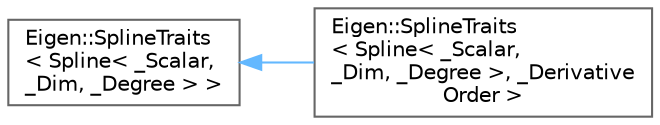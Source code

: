 digraph "类继承关系图"
{
 // LATEX_PDF_SIZE
  bgcolor="transparent";
  edge [fontname=Helvetica,fontsize=10,labelfontname=Helvetica,labelfontsize=10];
  node [fontname=Helvetica,fontsize=10,shape=box,height=0.2,width=0.4];
  rankdir="LR";
  Node0 [id="Node000000",label="Eigen::SplineTraits\l\< Spline\< _Scalar, \l_Dim, _Degree \> \>",height=0.2,width=0.4,color="grey40", fillcolor="white", style="filled",URL="$struct_eigen_1_1_spline_traits.html",tooltip=" "];
  Node0 -> Node1 [id="edge4693_Node000000_Node000001",dir="back",color="steelblue1",style="solid",tooltip=" "];
  Node1 [id="Node000001",label="Eigen::SplineTraits\l\< Spline\< _Scalar, \l_Dim, _Degree \>, _Derivative\lOrder \>",height=0.2,width=0.4,color="grey40", fillcolor="white", style="filled",URL="$struct_eigen_1_1_spline_traits_3_01_spline_3_01___scalar_00_01___dim_00_01___degree_01_4_00_01___derivative_order_01_4.html",tooltip="Compile-time attributes of the Spline class for fixed degree."];
}
